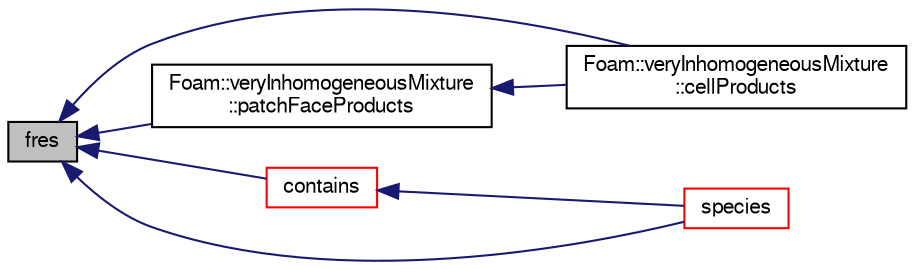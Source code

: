 digraph "fres"
{
  bgcolor="transparent";
  edge [fontname="FreeSans",fontsize="10",labelfontname="FreeSans",labelfontsize="10"];
  node [fontname="FreeSans",fontsize="10",shape=record];
  rankdir="LR";
  Node172 [label="fres",height=0.2,width=0.4,color="black", fillcolor="grey75", style="filled", fontcolor="black"];
  Node172 -> Node173 [dir="back",color="midnightblue",fontsize="10",style="solid",fontname="FreeSans"];
  Node173 [label="Foam::veryInhomogeneousMixture\l::cellProducts",height=0.2,width=0.4,color="black",URL="$a30162.html#a8eba2d9e113516dc93594ebc15fa9595"];
  Node172 -> Node174 [dir="back",color="midnightblue",fontsize="10",style="solid",fontname="FreeSans"];
  Node174 [label="contains",height=0.2,width=0.4,color="red",URL="$a30130.html#af580eba1158a87852d3bbf79c98eb25f",tooltip="Does the mixture include this specie? "];
  Node174 -> Node175 [dir="back",color="midnightblue",fontsize="10",style="solid",fontname="FreeSans"];
  Node175 [label="species",height=0.2,width=0.4,color="red",URL="$a30130.html#ab084ae67cf447fdf6058617bad7a13c2",tooltip="Return the table of species. "];
  Node172 -> Node212 [dir="back",color="midnightblue",fontsize="10",style="solid",fontname="FreeSans"];
  Node212 [label="Foam::veryInhomogeneousMixture\l::patchFaceProducts",height=0.2,width=0.4,color="black",URL="$a30162.html#a1880727b2076469eeb2ba7698b6c9572"];
  Node212 -> Node173 [dir="back",color="midnightblue",fontsize="10",style="solid",fontname="FreeSans"];
  Node172 -> Node175 [dir="back",color="midnightblue",fontsize="10",style="solid",fontname="FreeSans"];
}
